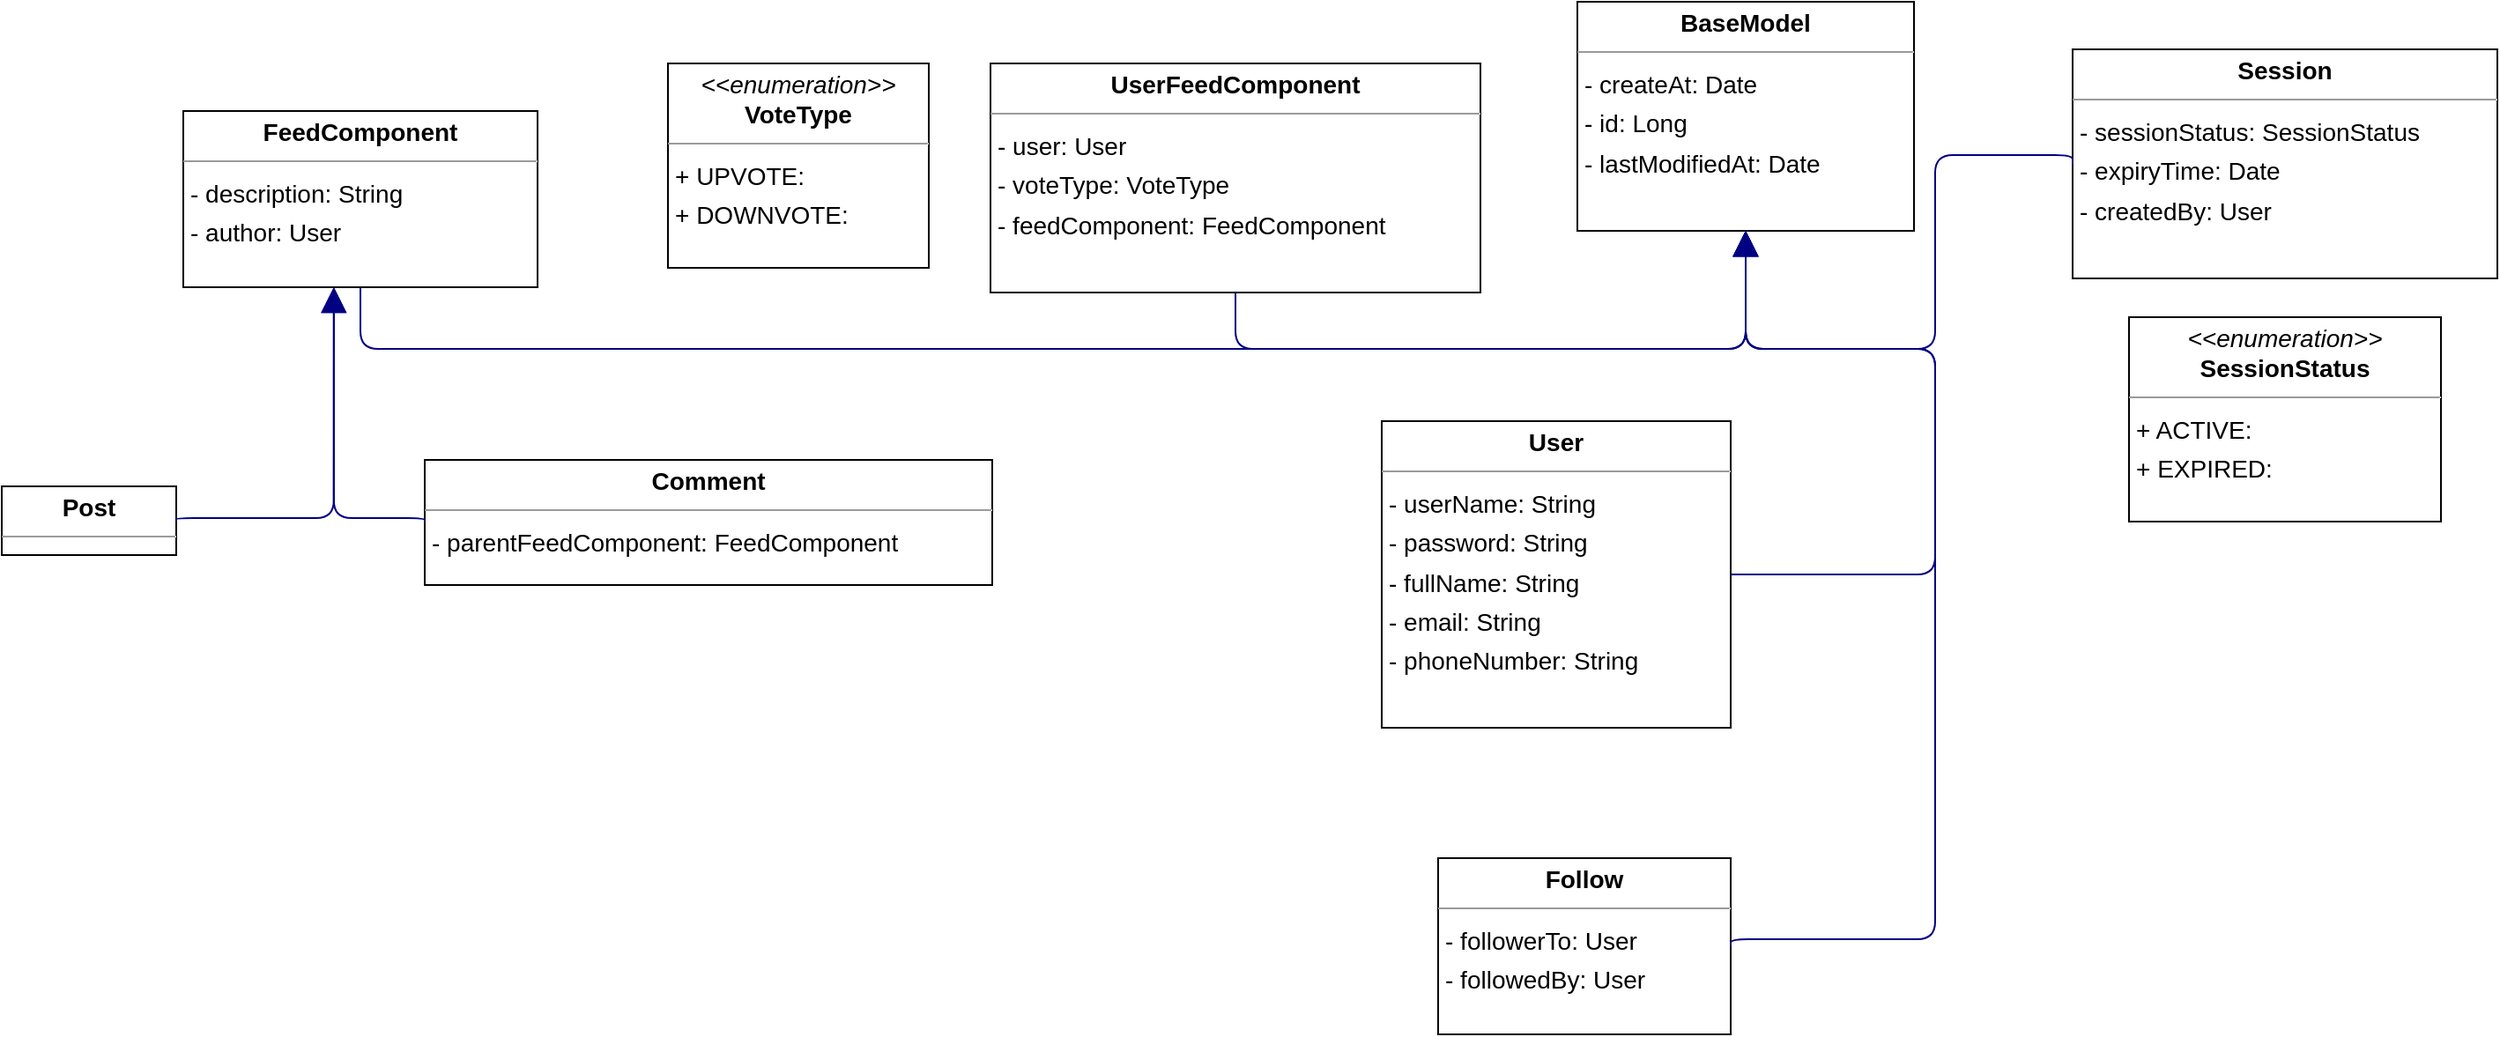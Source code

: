 <mxGraphModel dx="0" dy="0" grid="1" gridSize="10" guides="1" tooltips="1" connect="1" arrows="1" fold="1" page="0" pageScale="1" background="none" math="0" shadow="0">
  <root>
    <mxCell id="0" />
    <mxCell id="1" parent="0" />
    <mxCell id="node0" parent="1" vertex="1" value="&lt;p style=&quot;margin:0px;margin-top:4px;text-align:center;&quot;&gt;&lt;b&gt;BaseModel&lt;/b&gt;&lt;/p&gt;&lt;hr size=&quot;1&quot;/&gt;&lt;p style=&quot;margin:0 0 0 4px;line-height:1.6;&quot;&gt;- createAt: Date&lt;br/&gt;- id: Long&lt;br/&gt;- lastModifiedAt: Date&lt;/p&gt;" style="verticalAlign=top;align=left;overflow=fill;fontSize=14;fontFamily=Helvetica;html=1;rounded=0;shadow=0;comic=0;labelBackgroundColor=none;strokeWidth=1;">
      <mxGeometry x="674" y="47" width="191" height="130" as="geometry" />
    </mxCell>
    <mxCell id="node6" parent="1" vertex="1" value="&lt;p style=&quot;margin:0px;margin-top:4px;text-align:center;&quot;&gt;&lt;b&gt;Comment&lt;/b&gt;&lt;/p&gt;&lt;hr size=&quot;1&quot;/&gt;&lt;p style=&quot;margin:0 0 0 4px;line-height:1.6;&quot;&gt;- parentFeedComponent: FeedComponent&lt;/p&gt;" style="verticalAlign=top;align=left;overflow=fill;fontSize=14;fontFamily=Helvetica;html=1;rounded=0;shadow=0;comic=0;labelBackgroundColor=none;strokeWidth=1;">
      <mxGeometry x="20" y="307" width="322" height="71" as="geometry" />
    </mxCell>
    <mxCell id="node5" parent="1" vertex="1" value="&lt;p style=&quot;margin:0px;margin-top:4px;text-align:center;&quot;&gt;&lt;b&gt;FeedComponent&lt;/b&gt;&lt;/p&gt;&lt;hr size=&quot;1&quot;/&gt;&lt;p style=&quot;margin:0 0 0 4px;line-height:1.6;&quot;&gt;- description: String&lt;br/&gt;- author: User&lt;/p&gt;" style="verticalAlign=top;align=left;overflow=fill;fontSize=14;fontFamily=Helvetica;html=1;rounded=0;shadow=0;comic=0;labelBackgroundColor=none;strokeWidth=1;">
      <mxGeometry x="-117" y="109" width="201" height="100" as="geometry" />
    </mxCell>
    <mxCell id="node1" parent="1" vertex="1" value="&lt;p style=&quot;margin:0px;margin-top:4px;text-align:center;&quot;&gt;&lt;b&gt;Follow&lt;/b&gt;&lt;/p&gt;&lt;hr size=&quot;1&quot;/&gt;&lt;p style=&quot;margin:0 0 0 4px;line-height:1.6;&quot;&gt;- followerTo: User&lt;br/&gt;- followedBy: User&lt;/p&gt;" style="verticalAlign=top;align=left;overflow=fill;fontSize=14;fontFamily=Helvetica;html=1;rounded=0;shadow=0;comic=0;labelBackgroundColor=none;strokeWidth=1;">
      <mxGeometry x="595" y="533" width="166" height="100" as="geometry" />
    </mxCell>
    <mxCell id="node4" parent="1" vertex="1" value="&lt;p style=&quot;margin:0px;margin-top:4px;text-align:center;&quot;&gt;&lt;b&gt;Post&lt;/b&gt;&lt;/p&gt;&lt;hr size=&quot;1&quot;/&gt;" style="verticalAlign=top;align=left;overflow=fill;fontSize=14;fontFamily=Helvetica;html=1;rounded=0;shadow=0;comic=0;labelBackgroundColor=none;strokeWidth=1;">
      <mxGeometry x="-220" y="322" width="99" height="39" as="geometry" />
    </mxCell>
    <mxCell id="node3" parent="1" vertex="1" value="&lt;p style=&quot;margin:0px;margin-top:4px;text-align:center;&quot;&gt;&lt;b&gt;Session&lt;/b&gt;&lt;/p&gt;&lt;hr size=&quot;1&quot;/&gt;&lt;p style=&quot;margin:0 0 0 4px;line-height:1.6;&quot;&gt;- sessionStatus: SessionStatus&lt;br/&gt;- expiryTime: Date&lt;br/&gt;- createdBy: User&lt;/p&gt;" style="verticalAlign=top;align=left;overflow=fill;fontSize=14;fontFamily=Helvetica;html=1;rounded=0;shadow=0;comic=0;labelBackgroundColor=none;strokeWidth=1;">
      <mxGeometry x="955" y="74" width="241" height="130" as="geometry" />
    </mxCell>
    <mxCell id="node7" parent="1" vertex="1" value="&lt;p style=&quot;margin:0px;margin-top:4px;text-align:center;&quot;&gt;&lt;i&gt;&amp;lt;&amp;lt;enumeration&amp;gt;&amp;gt;&lt;/i&gt;&lt;br/&gt;&lt;b&gt;SessionStatus&lt;/b&gt;&lt;/p&gt;&lt;hr size=&quot;1&quot;/&gt;&lt;p style=&quot;margin:0 0 0 4px;line-height:1.6;&quot;&gt;+ ACTIVE: &lt;br/&gt;+ EXPIRED: &lt;/p&gt;" style="verticalAlign=top;align=left;overflow=fill;fontSize=14;fontFamily=Helvetica;html=1;rounded=0;shadow=0;comic=0;labelBackgroundColor=none;strokeWidth=1;">
      <mxGeometry x="987" y="226" width="177" height="116" as="geometry" />
    </mxCell>
    <mxCell id="node8" parent="1" vertex="1" value="&lt;p style=&quot;margin:0px;margin-top:4px;text-align:center;&quot;&gt;&lt;b&gt;User&lt;/b&gt;&lt;/p&gt;&lt;hr size=&quot;1&quot;/&gt;&lt;p style=&quot;margin:0 0 0 4px;line-height:1.6;&quot;&gt;- userName: String&lt;br/&gt;- password: String&lt;br/&gt;- fullName: String&lt;br/&gt;- email: String&lt;br/&gt;- phoneNumber: String&lt;/p&gt;" style="verticalAlign=top;align=left;overflow=fill;fontSize=14;fontFamily=Helvetica;html=1;rounded=0;shadow=0;comic=0;labelBackgroundColor=none;strokeWidth=1;">
      <mxGeometry x="563" y="285" width="198" height="174" as="geometry" />
    </mxCell>
    <mxCell id="node9" parent="1" vertex="1" value="&lt;p style=&quot;margin:0px;margin-top:4px;text-align:center;&quot;&gt;&lt;b&gt;UserFeedComponent&lt;/b&gt;&lt;/p&gt;&lt;hr size=&quot;1&quot;/&gt;&lt;p style=&quot;margin:0 0 0 4px;line-height:1.6;&quot;&gt;- user: User&lt;br/&gt;- voteType: VoteType&lt;br/&gt;- feedComponent: FeedComponent&lt;/p&gt;" style="verticalAlign=top;align=left;overflow=fill;fontSize=14;fontFamily=Helvetica;html=1;rounded=0;shadow=0;comic=0;labelBackgroundColor=none;strokeWidth=1;">
      <mxGeometry x="341" y="82" width="278" height="130" as="geometry" />
    </mxCell>
    <mxCell id="node2" parent="1" vertex="1" value="&lt;p style=&quot;margin:0px;margin-top:4px;text-align:center;&quot;&gt;&lt;i&gt;&amp;lt;&amp;lt;enumeration&amp;gt;&amp;gt;&lt;/i&gt;&lt;br/&gt;&lt;b&gt;VoteType&lt;/b&gt;&lt;/p&gt;&lt;hr size=&quot;1&quot;/&gt;&lt;p style=&quot;margin:0 0 0 4px;line-height:1.6;&quot;&gt;+ UPVOTE: &lt;br/&gt;+ DOWNVOTE: &lt;/p&gt;" style="verticalAlign=top;align=left;overflow=fill;fontSize=14;fontFamily=Helvetica;html=1;rounded=0;shadow=0;comic=0;labelBackgroundColor=none;strokeWidth=1;">
      <mxGeometry x="158" y="82" width="148" height="116" as="geometry" />
    </mxCell>
    <mxCell id="edge5" edge="1" value="" parent="1" source="node6" target="node5" style="html=1;rounded=1;edgeStyle=orthogonalEdgeStyle;dashed=0;startArrow=none;endArrow=block;endSize=12;strokeColor=#000082;exitX=0.000;exitY=0.500;exitDx=0;exitDy=0;entryX=0.425;entryY=1.000;entryDx=0;entryDy=0;">
      <mxGeometry width="50" height="50" relative="1" as="geometry">
        <Array as="points">
          <mxPoint x="-32" y="340" />
        </Array>
      </mxGeometry>
    </mxCell>
    <mxCell id="edge4" edge="1" value="" parent="1" source="node5" target="node0" style="html=1;rounded=1;edgeStyle=orthogonalEdgeStyle;dashed=0;startArrow=none;endArrow=block;endSize=12;strokeColor=#000082;exitX=0.500;exitY=1.000;exitDx=0;exitDy=0;entryX=0.500;entryY=1.000;entryDx=0;entryDy=0;">
      <mxGeometry width="50" height="50" relative="1" as="geometry">
        <Array as="points">
          <mxPoint x="-17" y="244" />
          <mxPoint x="770" y="244" />
        </Array>
      </mxGeometry>
    </mxCell>
    <mxCell id="edge3" edge="1" value="" parent="1" source="node1" target="node0" style="html=1;rounded=1;edgeStyle=orthogonalEdgeStyle;dashed=0;startArrow=none;endArrow=block;endSize=12;strokeColor=#000082;exitX=1.000;exitY=0.500;exitDx=0;exitDy=0;entryX=0.500;entryY=1.000;entryDx=0;entryDy=0;">
      <mxGeometry width="50" height="50" relative="1" as="geometry">
        <Array as="points">
          <mxPoint x="877" y="579" />
          <mxPoint x="877" y="244" />
          <mxPoint x="770" y="244" />
        </Array>
      </mxGeometry>
    </mxCell>
    <mxCell id="edge1" edge="1" value="" parent="1" source="node4" target="node5" style="html=1;rounded=1;edgeStyle=orthogonalEdgeStyle;dashed=0;startArrow=none;endArrow=block;endSize=12;strokeColor=#000082;exitX=1.000;exitY=0.500;exitDx=0;exitDy=0;entryX=0.425;entryY=1.000;entryDx=0;entryDy=0;">
      <mxGeometry width="50" height="50" relative="1" as="geometry">
        <Array as="points">
          <mxPoint x="-32" y="340" />
        </Array>
      </mxGeometry>
    </mxCell>
    <mxCell id="edge6" edge="1" value="" parent="1" source="node3" target="node0" style="html=1;rounded=1;edgeStyle=orthogonalEdgeStyle;dashed=0;startArrow=none;endArrow=block;endSize=12;strokeColor=#000082;exitX=0.000;exitY=0.500;exitDx=0;exitDy=0;entryX=0.500;entryY=1.000;entryDx=0;entryDy=0;">
      <mxGeometry width="50" height="50" relative="1" as="geometry">
        <Array as="points">
          <mxPoint x="877" y="134" />
          <mxPoint x="877" y="244" />
          <mxPoint x="770" y="244" />
        </Array>
      </mxGeometry>
    </mxCell>
    <mxCell id="edge2" edge="1" value="" parent="1" source="node8" target="node0" style="html=1;rounded=1;edgeStyle=orthogonalEdgeStyle;dashed=0;startArrow=none;endArrow=block;endSize=12;strokeColor=#000082;exitX=1.000;exitY=0.500;exitDx=0;exitDy=0;entryX=0.500;entryY=1.000;entryDx=0;entryDy=0;">
      <mxGeometry width="50" height="50" relative="1" as="geometry">
        <Array as="points">
          <mxPoint x="877" y="372" />
          <mxPoint x="877" y="244" />
          <mxPoint x="770" y="244" />
        </Array>
      </mxGeometry>
    </mxCell>
    <mxCell id="edge0" edge="1" value="" parent="1" source="node9" target="node0" style="html=1;rounded=1;edgeStyle=orthogonalEdgeStyle;dashed=0;startArrow=none;endArrow=block;endSize=12;strokeColor=#000082;exitX=0.500;exitY=1.000;exitDx=0;exitDy=0;entryX=0.500;entryY=1.000;entryDx=0;entryDy=0;">
      <mxGeometry width="50" height="50" relative="1" as="geometry">
        <Array as="points">
          <mxPoint x="480" y="244" />
          <mxPoint x="770" y="244" />
        </Array>
      </mxGeometry>
    </mxCell>
  </root>
</mxGraphModel>